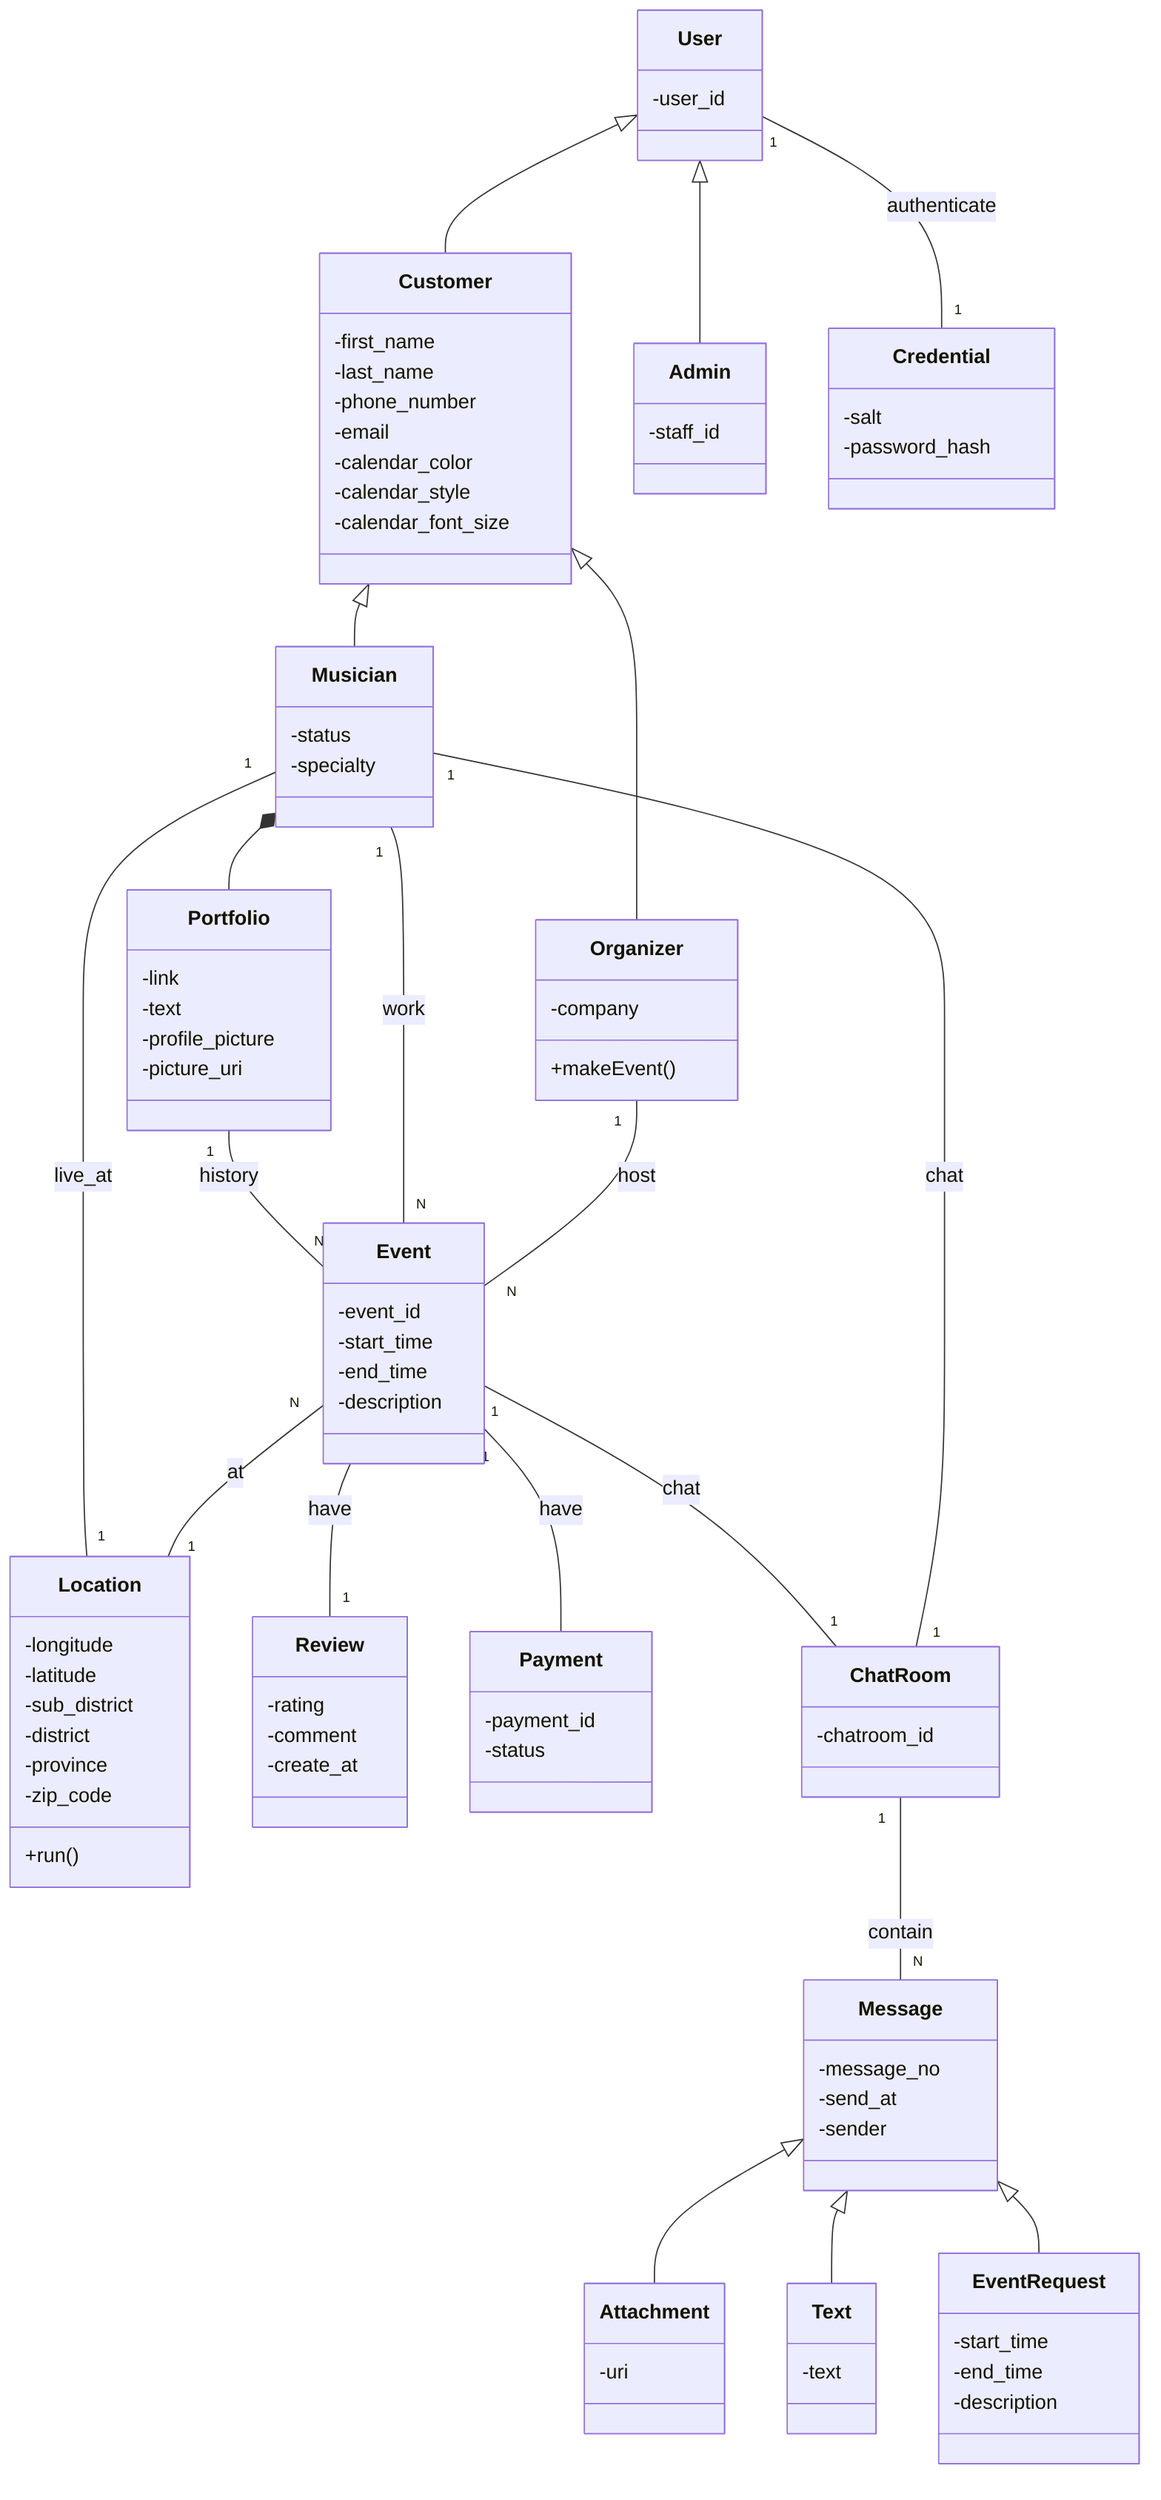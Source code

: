 classDiagram

    User <|-- Customer
    User <|-- Admin
    Customer <|-- Musician
    Customer <|-- Organizer

    class User {
        -user_id
    }
    
    class Admin {
        -staff_id
    }

    class Customer {
        -first_name
        -last_name
        -phone_number
        -email
        -calendar_color
        -calendar_style
        -calendar_font_size
    }

    class Musician {
        -status
        -specialty
    }

    class Credential {
        -salt
        -password_hash
    }
    User "1" -- "1" Credential: authenticate

    class Portfolio {
        -link
        -text
        -profile_picture
        -picture_uri
    }
    Musician *-- Portfolio
    Portfolio "1" -- "N" Event: history


    class Organizer {
        -company
        +makeEvent()
    }

    class Event {
        -event_id
        -start_time
        -end_time
        -description
    }

    Musician "1" -- "1" Location: live_at
    Musician "1" -- "N" Event: work
    Event "N" -- "1" Location: at
    Organizer "1" -- "N" Event: host
    
    class Location {
        -longitude
        -latitude
        -sub_district
        -district
        -province
        -zip_code
        +run()
    }

    class Review {
        -rating
        -comment
        -create_at
    }

    class Payment {
        -payment_id
        -status
    }

    Event "_" -- "1" Review: have
    Event "1" -- "_" Payment: have

    Message <|-- Attachment
    Message <|-- Text
    Message <|-- EventRequest

    class Message {
        -message_no
        -send_at
        -sender
    }

    class Attachment {
        -uri
    }

    class Text {
        -text
    }

    class EventRequest {
        -start_time
        -end_time
        -description
    }

    class ChatRoom {
        -chatroom_id
    }
    
    ChatRoom "1" -- "N" Message: contain
    Event "1" -- "1" ChatRoom: chat
    Musician "1" -- "1" ChatRoom: chat